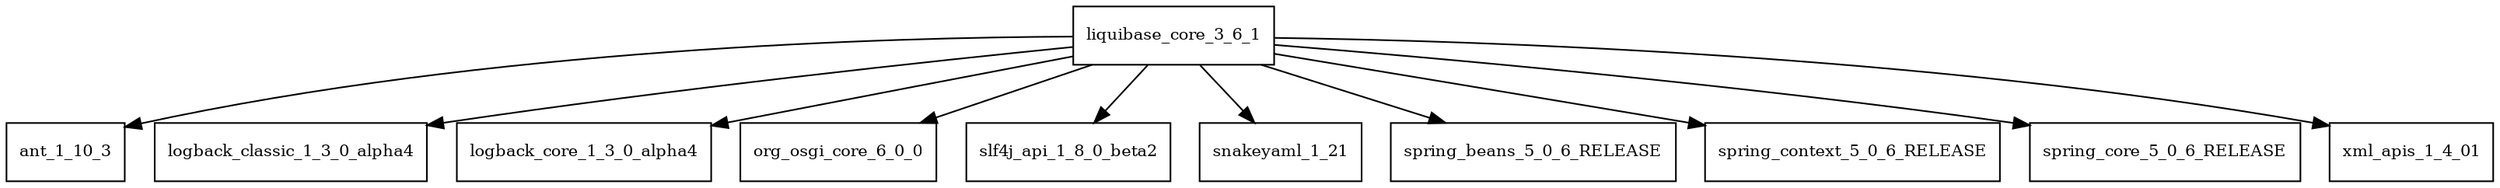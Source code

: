 digraph liquibase_core_3_6_1_dependencies {
  node [shape = box, fontsize=10.0];
  liquibase_core_3_6_1 -> ant_1_10_3;
  liquibase_core_3_6_1 -> logback_classic_1_3_0_alpha4;
  liquibase_core_3_6_1 -> logback_core_1_3_0_alpha4;
  liquibase_core_3_6_1 -> org_osgi_core_6_0_0;
  liquibase_core_3_6_1 -> slf4j_api_1_8_0_beta2;
  liquibase_core_3_6_1 -> snakeyaml_1_21;
  liquibase_core_3_6_1 -> spring_beans_5_0_6_RELEASE;
  liquibase_core_3_6_1 -> spring_context_5_0_6_RELEASE;
  liquibase_core_3_6_1 -> spring_core_5_0_6_RELEASE;
  liquibase_core_3_6_1 -> xml_apis_1_4_01;
}
